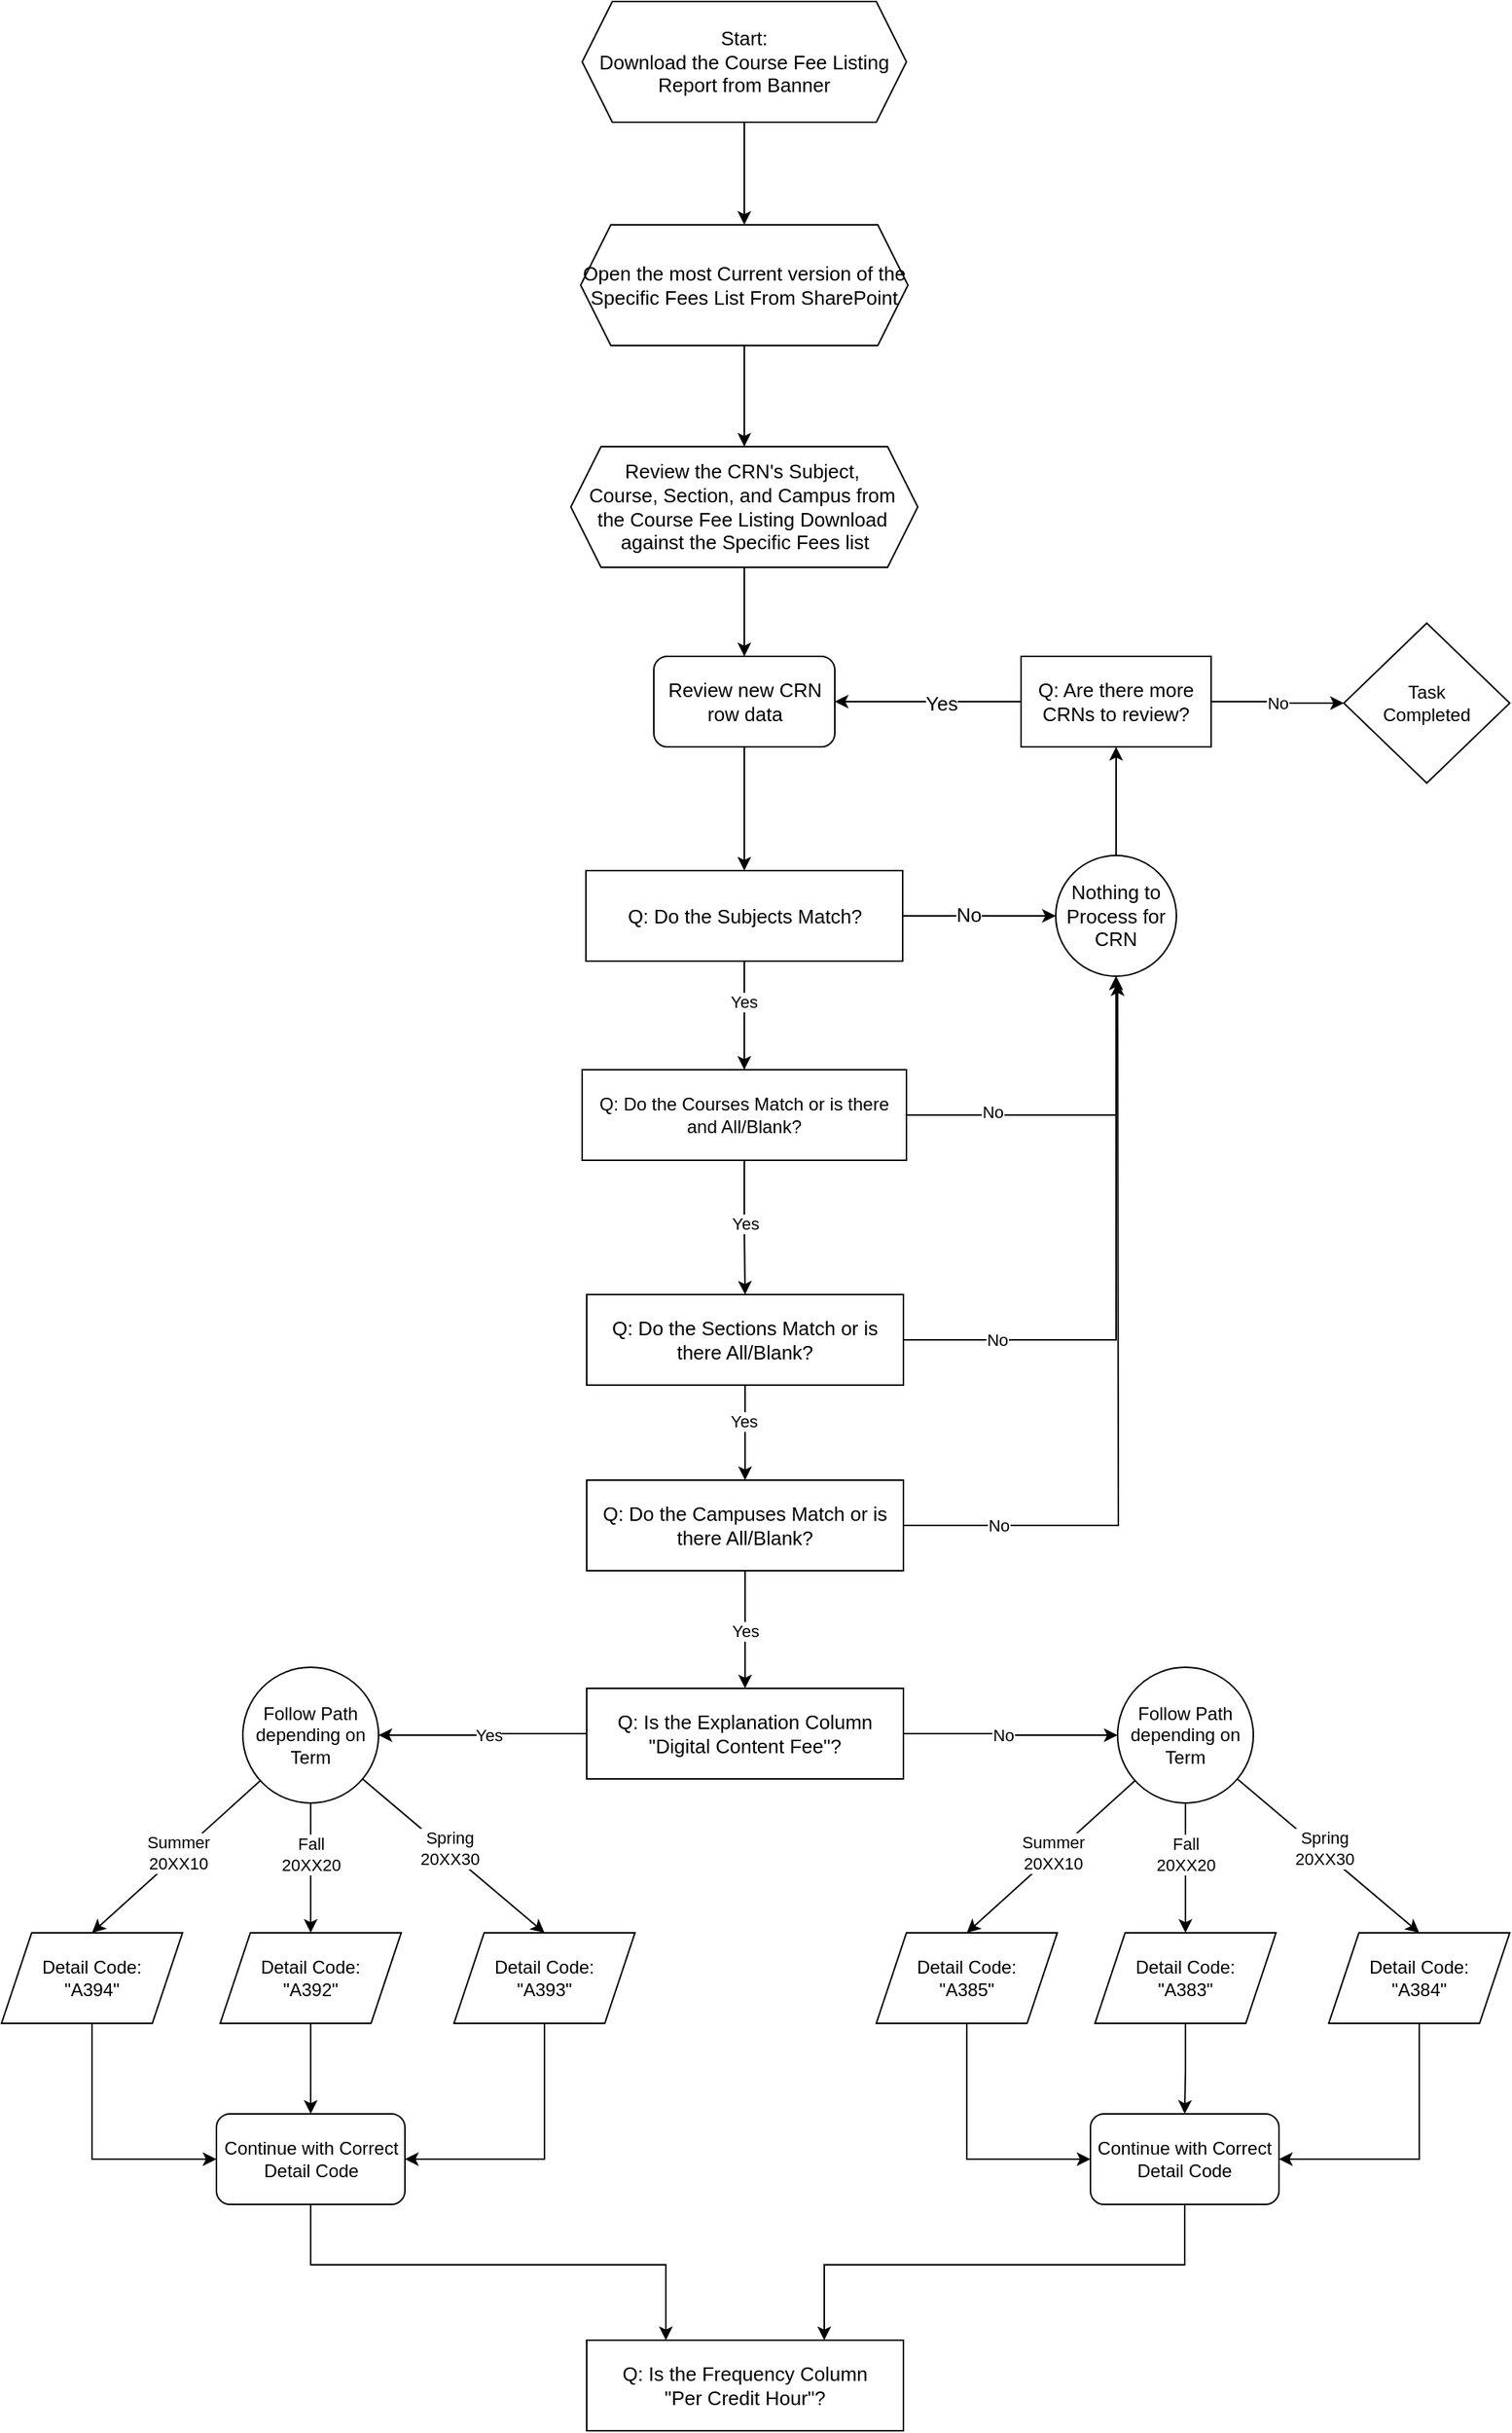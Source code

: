<mxfile version="27.1.3">
  <diagram name="Page-1" id="Fy1r2IXZ9v4l79hZBatR">
    <mxGraphModel dx="2276" dy="743" grid="1" gridSize="10" guides="1" tooltips="1" connect="1" arrows="1" fold="1" page="1" pageScale="1" pageWidth="850" pageHeight="1100" math="0" shadow="0">
      <root>
        <mxCell id="0" />
        <mxCell id="1" parent="0" />
        <mxCell id="SXvU554oP_KsTAu_gEnV-11" style="edgeStyle=orthogonalEdgeStyle;rounded=0;orthogonalLoop=1;jettySize=auto;html=1;entryX=0;entryY=0.5;entryDx=0;entryDy=0;fontSize=13;" edge="1" parent="1" source="v3ATiPwjfi1gJON-RTef-1" target="SXvU554oP_KsTAu_gEnV-10">
          <mxGeometry relative="1" as="geometry" />
        </mxCell>
        <mxCell id="SXvU554oP_KsTAu_gEnV-16" value="No" style="edgeLabel;html=1;align=center;verticalAlign=middle;resizable=0;points=[];fontSize=13;" vertex="1" connectable="0" parent="SXvU554oP_KsTAu_gEnV-11">
          <mxGeometry x="-0.14" y="1" relative="1" as="geometry">
            <mxPoint as="offset" />
          </mxGeometry>
        </mxCell>
        <mxCell id="SXvU554oP_KsTAu_gEnV-20" style="edgeStyle=orthogonalEdgeStyle;rounded=0;orthogonalLoop=1;jettySize=auto;html=1;entryX=0.5;entryY=0;entryDx=0;entryDy=0;" edge="1" parent="1" source="v3ATiPwjfi1gJON-RTef-1" target="SXvU554oP_KsTAu_gEnV-19">
          <mxGeometry relative="1" as="geometry" />
        </mxCell>
        <mxCell id="SXvU554oP_KsTAu_gEnV-21" value="Yes" style="edgeLabel;html=1;align=center;verticalAlign=middle;resizable=0;points=[];" vertex="1" connectable="0" parent="SXvU554oP_KsTAu_gEnV-20">
          <mxGeometry x="-0.259" y="2" relative="1" as="geometry">
            <mxPoint x="-3" as="offset" />
          </mxGeometry>
        </mxCell>
        <mxCell id="v3ATiPwjfi1gJON-RTef-1" value="Q: Do the Subjects Match?" style="rounded=0;whiteSpace=wrap;html=1;fontSize=13;" parent="1" vertex="1">
          <mxGeometry x="327.5" y="576" width="210" height="60" as="geometry" />
        </mxCell>
        <mxCell id="v3ATiPwjfi1gJON-RTef-4" style="edgeStyle=orthogonalEdgeStyle;rounded=0;orthogonalLoop=1;jettySize=auto;html=1;entryX=0.5;entryY=0;entryDx=0;entryDy=0;fontSize=13;" parent="1" source="v3ATiPwjfi1gJON-RTef-2" target="v3ATiPwjfi1gJON-RTef-3" edge="1">
          <mxGeometry relative="1" as="geometry" />
        </mxCell>
        <mxCell id="v3ATiPwjfi1gJON-RTef-2" value="Start:&lt;div&gt;Download the Course Fee Listing Report from Banner&lt;/div&gt;" style="shape=hexagon;perimeter=hexagonPerimeter2;whiteSpace=wrap;html=1;fixedSize=1;fontSize=13;" parent="1" vertex="1">
          <mxGeometry x="325" width="215" height="80" as="geometry" />
        </mxCell>
        <mxCell id="v3ATiPwjfi1gJON-RTef-6" style="edgeStyle=orthogonalEdgeStyle;rounded=0;orthogonalLoop=1;jettySize=auto;html=1;entryX=0.5;entryY=0;entryDx=0;entryDy=0;fontSize=13;" parent="1" source="v3ATiPwjfi1gJON-RTef-3" target="v3ATiPwjfi1gJON-RTef-5" edge="1">
          <mxGeometry relative="1" as="geometry" />
        </mxCell>
        <mxCell id="v3ATiPwjfi1gJON-RTef-3" value="Open the most Current version of the Specific Fees List From SharePoint" style="shape=hexagon;perimeter=hexagonPerimeter2;whiteSpace=wrap;html=1;fixedSize=1;fontSize=13;" parent="1" vertex="1">
          <mxGeometry x="324" y="148" width="217" height="80" as="geometry" />
        </mxCell>
        <mxCell id="SXvU554oP_KsTAu_gEnV-6" style="edgeStyle=orthogonalEdgeStyle;rounded=0;orthogonalLoop=1;jettySize=auto;html=1;entryX=0.5;entryY=0;entryDx=0;entryDy=0;fontSize=13;" edge="1" parent="1" source="v3ATiPwjfi1gJON-RTef-5" target="SXvU554oP_KsTAu_gEnV-5">
          <mxGeometry relative="1" as="geometry" />
        </mxCell>
        <mxCell id="v3ATiPwjfi1gJON-RTef-5" value="Review the CRN&#39;s Subject,&amp;nbsp;&lt;div&gt;Course, Section, and Campus from&amp;nbsp;&lt;/div&gt;&lt;div&gt;the Course Fee Listing Download&amp;nbsp;&lt;/div&gt;&lt;div&gt;against the Specific Fees list&lt;/div&gt;" style="shape=hexagon;perimeter=hexagonPerimeter2;whiteSpace=wrap;html=1;fixedSize=1;fontSize=13;" parent="1" vertex="1">
          <mxGeometry x="317.5" y="295" width="230" height="80" as="geometry" />
        </mxCell>
        <mxCell id="SXvU554oP_KsTAu_gEnV-7" style="edgeStyle=orthogonalEdgeStyle;rounded=0;orthogonalLoop=1;jettySize=auto;html=1;entryX=0.5;entryY=0;entryDx=0;entryDy=0;fontSize=13;" edge="1" parent="1" source="SXvU554oP_KsTAu_gEnV-5" target="v3ATiPwjfi1gJON-RTef-1">
          <mxGeometry relative="1" as="geometry" />
        </mxCell>
        <mxCell id="SXvU554oP_KsTAu_gEnV-5" value="Review new CRN&lt;div&gt;row data&lt;/div&gt;" style="rounded=1;whiteSpace=wrap;html=1;fontSize=13;" vertex="1" parent="1">
          <mxGeometry x="372.5" y="434" width="120" height="60" as="geometry" />
        </mxCell>
        <mxCell id="SXvU554oP_KsTAu_gEnV-13" style="edgeStyle=orthogonalEdgeStyle;rounded=0;orthogonalLoop=1;jettySize=auto;html=1;entryX=0.5;entryY=1;entryDx=0;entryDy=0;fontSize=13;" edge="1" parent="1" source="SXvU554oP_KsTAu_gEnV-10" target="SXvU554oP_KsTAu_gEnV-12">
          <mxGeometry relative="1" as="geometry" />
        </mxCell>
        <mxCell id="SXvU554oP_KsTAu_gEnV-10" value="Nothing to Process for CRN" style="ellipse;whiteSpace=wrap;html=1;aspect=fixed;fontSize=13;" vertex="1" parent="1">
          <mxGeometry x="639" y="566" width="80" height="80" as="geometry" />
        </mxCell>
        <mxCell id="SXvU554oP_KsTAu_gEnV-14" style="edgeStyle=orthogonalEdgeStyle;rounded=0;orthogonalLoop=1;jettySize=auto;html=1;entryX=1;entryY=0.5;entryDx=0;entryDy=0;fontSize=13;" edge="1" parent="1" source="SXvU554oP_KsTAu_gEnV-12" target="SXvU554oP_KsTAu_gEnV-5">
          <mxGeometry relative="1" as="geometry" />
        </mxCell>
        <mxCell id="SXvU554oP_KsTAu_gEnV-15" value="Yes" style="edgeLabel;html=1;align=center;verticalAlign=middle;resizable=0;points=[];fontSize=13;" vertex="1" connectable="0" parent="SXvU554oP_KsTAu_gEnV-14">
          <mxGeometry x="-0.139" y="5" relative="1" as="geometry">
            <mxPoint y="-4" as="offset" />
          </mxGeometry>
        </mxCell>
        <mxCell id="SXvU554oP_KsTAu_gEnV-17" value="No" style="edgeStyle=orthogonalEdgeStyle;rounded=0;orthogonalLoop=1;jettySize=auto;html=1;" edge="1" parent="1" source="SXvU554oP_KsTAu_gEnV-12" target="SXvU554oP_KsTAu_gEnV-18">
          <mxGeometry relative="1" as="geometry">
            <mxPoint x="870" y="464" as="targetPoint" />
          </mxGeometry>
        </mxCell>
        <mxCell id="SXvU554oP_KsTAu_gEnV-12" value="Q: Are there more CRNs to review?" style="rounded=0;whiteSpace=wrap;html=1;fontSize=13;" vertex="1" parent="1">
          <mxGeometry x="616" y="434" width="126" height="60" as="geometry" />
        </mxCell>
        <mxCell id="SXvU554oP_KsTAu_gEnV-18" value="Task&lt;div&gt;Completed&lt;/div&gt;" style="rhombus;whiteSpace=wrap;html=1;" vertex="1" parent="1">
          <mxGeometry x="830" y="412" width="110" height="106" as="geometry" />
        </mxCell>
        <mxCell id="SXvU554oP_KsTAu_gEnV-23" style="edgeStyle=orthogonalEdgeStyle;rounded=0;orthogonalLoop=1;jettySize=auto;html=1;entryX=0.5;entryY=0;entryDx=0;entryDy=0;" edge="1" parent="1" source="SXvU554oP_KsTAu_gEnV-19" target="SXvU554oP_KsTAu_gEnV-22">
          <mxGeometry relative="1" as="geometry" />
        </mxCell>
        <mxCell id="SXvU554oP_KsTAu_gEnV-24" value="Yes" style="edgeLabel;html=1;align=center;verticalAlign=middle;resizable=0;points=[];" vertex="1" connectable="0" parent="SXvU554oP_KsTAu_gEnV-23">
          <mxGeometry x="-0.076" y="4" relative="1" as="geometry">
            <mxPoint x="-4" as="offset" />
          </mxGeometry>
        </mxCell>
        <mxCell id="SXvU554oP_KsTAu_gEnV-25" style="edgeStyle=orthogonalEdgeStyle;rounded=0;orthogonalLoop=1;jettySize=auto;html=1;entryX=0.5;entryY=1;entryDx=0;entryDy=0;" edge="1" parent="1" source="SXvU554oP_KsTAu_gEnV-19" target="SXvU554oP_KsTAu_gEnV-10">
          <mxGeometry relative="1" as="geometry" />
        </mxCell>
        <mxCell id="SXvU554oP_KsTAu_gEnV-26" value="No" style="edgeLabel;html=1;align=center;verticalAlign=middle;resizable=0;points=[];" vertex="1" connectable="0" parent="SXvU554oP_KsTAu_gEnV-25">
          <mxGeometry x="-0.283" y="2" relative="1" as="geometry">
            <mxPoint x="-26" as="offset" />
          </mxGeometry>
        </mxCell>
        <mxCell id="SXvU554oP_KsTAu_gEnV-19" value="Q: Do the Courses Match or is there and All/Blank?" style="rounded=0;whiteSpace=wrap;html=1;" vertex="1" parent="1">
          <mxGeometry x="325" y="708" width="215" height="60" as="geometry" />
        </mxCell>
        <mxCell id="SXvU554oP_KsTAu_gEnV-27" style="edgeStyle=orthogonalEdgeStyle;rounded=0;orthogonalLoop=1;jettySize=auto;html=1;entryX=0.5;entryY=1;entryDx=0;entryDy=0;" edge="1" parent="1" source="SXvU554oP_KsTAu_gEnV-22" target="SXvU554oP_KsTAu_gEnV-10">
          <mxGeometry relative="1" as="geometry" />
        </mxCell>
        <mxCell id="SXvU554oP_KsTAu_gEnV-28" value="No" style="edgeLabel;html=1;align=center;verticalAlign=middle;resizable=0;points=[];" vertex="1" connectable="0" parent="SXvU554oP_KsTAu_gEnV-27">
          <mxGeometry x="-0.787" y="-1" relative="1" as="geometry">
            <mxPoint x="21" y="-1" as="offset" />
          </mxGeometry>
        </mxCell>
        <mxCell id="SXvU554oP_KsTAu_gEnV-30" style="edgeStyle=orthogonalEdgeStyle;rounded=0;orthogonalLoop=1;jettySize=auto;html=1;entryX=0.5;entryY=0;entryDx=0;entryDy=0;" edge="1" parent="1" source="SXvU554oP_KsTAu_gEnV-22" target="SXvU554oP_KsTAu_gEnV-29">
          <mxGeometry relative="1" as="geometry" />
        </mxCell>
        <mxCell id="SXvU554oP_KsTAu_gEnV-33" value="Yes" style="edgeLabel;html=1;align=center;verticalAlign=middle;resizable=0;points=[];" vertex="1" connectable="0" parent="SXvU554oP_KsTAu_gEnV-30">
          <mxGeometry x="-0.238" y="-1" relative="1" as="geometry">
            <mxPoint as="offset" />
          </mxGeometry>
        </mxCell>
        <mxCell id="SXvU554oP_KsTAu_gEnV-22" value="Q: Do the Sections Match or is there All/Blank?" style="rounded=0;whiteSpace=wrap;html=1;fontSize=13;" vertex="1" parent="1">
          <mxGeometry x="328" y="857" width="210" height="60" as="geometry" />
        </mxCell>
        <mxCell id="SXvU554oP_KsTAu_gEnV-31" style="edgeStyle=orthogonalEdgeStyle;rounded=0;orthogonalLoop=1;jettySize=auto;html=1;" edge="1" parent="1" source="SXvU554oP_KsTAu_gEnV-29">
          <mxGeometry relative="1" as="geometry">
            <mxPoint x="680" y="650" as="targetPoint" />
          </mxGeometry>
        </mxCell>
        <mxCell id="SXvU554oP_KsTAu_gEnV-32" value="No" style="edgeLabel;html=1;align=center;verticalAlign=middle;resizable=0;points=[];" vertex="1" connectable="0" parent="SXvU554oP_KsTAu_gEnV-31">
          <mxGeometry x="-0.749" y="-3" relative="1" as="geometry">
            <mxPoint y="-3" as="offset" />
          </mxGeometry>
        </mxCell>
        <mxCell id="SXvU554oP_KsTAu_gEnV-35" style="edgeStyle=orthogonalEdgeStyle;rounded=0;orthogonalLoop=1;jettySize=auto;html=1;entryX=0.5;entryY=0;entryDx=0;entryDy=0;" edge="1" parent="1" source="SXvU554oP_KsTAu_gEnV-29" target="SXvU554oP_KsTAu_gEnV-34">
          <mxGeometry relative="1" as="geometry" />
        </mxCell>
        <mxCell id="SXvU554oP_KsTAu_gEnV-36" value="Yes" style="edgeLabel;html=1;align=center;verticalAlign=middle;resizable=0;points=[];" vertex="1" connectable="0" parent="SXvU554oP_KsTAu_gEnV-35">
          <mxGeometry x="0.009" y="3" relative="1" as="geometry">
            <mxPoint x="-3" as="offset" />
          </mxGeometry>
        </mxCell>
        <mxCell id="SXvU554oP_KsTAu_gEnV-29" value="Q: Do the Campuses Match or is there All/Blank?" style="rounded=0;whiteSpace=wrap;html=1;fontSize=13;" vertex="1" parent="1">
          <mxGeometry x="328" y="980" width="210" height="60" as="geometry" />
        </mxCell>
        <mxCell id="SXvU554oP_KsTAu_gEnV-39" style="edgeStyle=orthogonalEdgeStyle;rounded=0;orthogonalLoop=1;jettySize=auto;html=1;entryX=1;entryY=0.5;entryDx=0;entryDy=0;" edge="1" parent="1" source="SXvU554oP_KsTAu_gEnV-34" target="SXvU554oP_KsTAu_gEnV-38">
          <mxGeometry relative="1" as="geometry" />
        </mxCell>
        <mxCell id="SXvU554oP_KsTAu_gEnV-42" value="Yes" style="edgeLabel;html=1;align=center;verticalAlign=middle;resizable=0;points=[];" vertex="1" connectable="0" parent="SXvU554oP_KsTAu_gEnV-39">
          <mxGeometry x="-0.074" y="7" relative="1" as="geometry">
            <mxPoint x="-1" y="-6" as="offset" />
          </mxGeometry>
        </mxCell>
        <mxCell id="SXvU554oP_KsTAu_gEnV-41" style="edgeStyle=orthogonalEdgeStyle;rounded=0;orthogonalLoop=1;jettySize=auto;html=1;entryX=0;entryY=0.5;entryDx=0;entryDy=0;" edge="1" parent="1" source="SXvU554oP_KsTAu_gEnV-34" target="SXvU554oP_KsTAu_gEnV-61">
          <mxGeometry relative="1" as="geometry">
            <mxPoint x="630" y="1149" as="targetPoint" />
          </mxGeometry>
        </mxCell>
        <mxCell id="SXvU554oP_KsTAu_gEnV-43" value="No" style="edgeLabel;html=1;align=center;verticalAlign=middle;resizable=0;points=[];" vertex="1" connectable="0" parent="SXvU554oP_KsTAu_gEnV-41">
          <mxGeometry x="-0.082" y="-4" relative="1" as="geometry">
            <mxPoint y="-3" as="offset" />
          </mxGeometry>
        </mxCell>
        <mxCell id="SXvU554oP_KsTAu_gEnV-34" value="Q: Is the Explanation Column&lt;div&gt;&quot;Digital Content Fee&quot;?&lt;/div&gt;" style="rounded=0;whiteSpace=wrap;html=1;fontSize=13;" vertex="1" parent="1">
          <mxGeometry x="328" y="1118" width="210" height="60" as="geometry" />
        </mxCell>
        <mxCell id="SXvU554oP_KsTAu_gEnV-45" style="rounded=0;orthogonalLoop=1;jettySize=auto;html=1;entryX=0.5;entryY=0;entryDx=0;entryDy=0;" edge="1" parent="1" source="SXvU554oP_KsTAu_gEnV-38" target="SXvU554oP_KsTAu_gEnV-44">
          <mxGeometry relative="1" as="geometry" />
        </mxCell>
        <mxCell id="SXvU554oP_KsTAu_gEnV-46" value="Summer&lt;div&gt;20XX10&lt;/div&gt;" style="edgeLabel;html=1;align=center;verticalAlign=middle;resizable=0;points=[];" vertex="1" connectable="0" parent="SXvU554oP_KsTAu_gEnV-45">
          <mxGeometry x="0.215" relative="1" as="geometry">
            <mxPoint x="13" y="-14" as="offset" />
          </mxGeometry>
        </mxCell>
        <mxCell id="SXvU554oP_KsTAu_gEnV-50" style="rounded=0;orthogonalLoop=1;jettySize=auto;html=1;entryX=0.5;entryY=0;entryDx=0;entryDy=0;" edge="1" parent="1" source="SXvU554oP_KsTAu_gEnV-38" target="SXvU554oP_KsTAu_gEnV-49">
          <mxGeometry relative="1" as="geometry" />
        </mxCell>
        <mxCell id="SXvU554oP_KsTAu_gEnV-53" value="Spring&lt;div&gt;20XX30&lt;/div&gt;" style="edgeLabel;html=1;align=center;verticalAlign=middle;resizable=0;points=[];" vertex="1" connectable="0" parent="SXvU554oP_KsTAu_gEnV-50">
          <mxGeometry x="-0.189" y="4" relative="1" as="geometry">
            <mxPoint x="6" y="7" as="offset" />
          </mxGeometry>
        </mxCell>
        <mxCell id="SXvU554oP_KsTAu_gEnV-51" style="edgeStyle=orthogonalEdgeStyle;rounded=0;orthogonalLoop=1;jettySize=auto;html=1;entryX=0.5;entryY=0;entryDx=0;entryDy=0;" edge="1" parent="1" source="SXvU554oP_KsTAu_gEnV-38" target="SXvU554oP_KsTAu_gEnV-48">
          <mxGeometry relative="1" as="geometry" />
        </mxCell>
        <mxCell id="SXvU554oP_KsTAu_gEnV-52" value="Fall&lt;div&gt;20XX20&lt;/div&gt;" style="edgeLabel;html=1;align=center;verticalAlign=middle;resizable=0;points=[];" vertex="1" connectable="0" parent="SXvU554oP_KsTAu_gEnV-51">
          <mxGeometry x="-0.101" relative="1" as="geometry">
            <mxPoint y="-5" as="offset" />
          </mxGeometry>
        </mxCell>
        <mxCell id="SXvU554oP_KsTAu_gEnV-38" value="Follow Path depending on Term" style="ellipse;whiteSpace=wrap;html=1;aspect=fixed;" vertex="1" parent="1">
          <mxGeometry x="100" y="1104" width="90" height="90" as="geometry" />
        </mxCell>
        <mxCell id="SXvU554oP_KsTAu_gEnV-66" style="edgeStyle=orthogonalEdgeStyle;rounded=0;orthogonalLoop=1;jettySize=auto;html=1;entryX=0;entryY=0.5;entryDx=0;entryDy=0;" edge="1" parent="1" source="SXvU554oP_KsTAu_gEnV-44" target="SXvU554oP_KsTAu_gEnV-65">
          <mxGeometry relative="1" as="geometry">
            <Array as="points">
              <mxPoint y="1430" />
            </Array>
          </mxGeometry>
        </mxCell>
        <mxCell id="SXvU554oP_KsTAu_gEnV-44" value="Detail Code:&lt;div&gt;&quot;A394&quot;&lt;/div&gt;" style="shape=parallelogram;perimeter=parallelogramPerimeter;whiteSpace=wrap;html=1;fixedSize=1;" vertex="1" parent="1">
          <mxGeometry x="-60" y="1280" width="120" height="60" as="geometry" />
        </mxCell>
        <mxCell id="SXvU554oP_KsTAu_gEnV-67" style="edgeStyle=orthogonalEdgeStyle;rounded=0;orthogonalLoop=1;jettySize=auto;html=1;entryX=0.5;entryY=0;entryDx=0;entryDy=0;" edge="1" parent="1" source="SXvU554oP_KsTAu_gEnV-48" target="SXvU554oP_KsTAu_gEnV-65">
          <mxGeometry relative="1" as="geometry" />
        </mxCell>
        <mxCell id="SXvU554oP_KsTAu_gEnV-48" value="Detail Code:&lt;div&gt;&quot;A392&quot;&lt;/div&gt;" style="shape=parallelogram;perimeter=parallelogramPerimeter;whiteSpace=wrap;html=1;fixedSize=1;" vertex="1" parent="1">
          <mxGeometry x="85" y="1280" width="120" height="60" as="geometry" />
        </mxCell>
        <mxCell id="SXvU554oP_KsTAu_gEnV-68" style="edgeStyle=orthogonalEdgeStyle;rounded=0;orthogonalLoop=1;jettySize=auto;html=1;entryX=1;entryY=0.5;entryDx=0;entryDy=0;" edge="1" parent="1" source="SXvU554oP_KsTAu_gEnV-49" target="SXvU554oP_KsTAu_gEnV-65">
          <mxGeometry relative="1" as="geometry">
            <Array as="points">
              <mxPoint x="300" y="1430" />
            </Array>
          </mxGeometry>
        </mxCell>
        <mxCell id="SXvU554oP_KsTAu_gEnV-49" value="Detail Code:&lt;div&gt;&quot;A393&quot;&lt;/div&gt;" style="shape=parallelogram;perimeter=parallelogramPerimeter;whiteSpace=wrap;html=1;fixedSize=1;" vertex="1" parent="1">
          <mxGeometry x="240" y="1280" width="120" height="60" as="geometry" />
        </mxCell>
        <mxCell id="SXvU554oP_KsTAu_gEnV-55" style="rounded=0;orthogonalLoop=1;jettySize=auto;html=1;entryX=0.5;entryY=0;entryDx=0;entryDy=0;" edge="1" parent="1" source="SXvU554oP_KsTAu_gEnV-61" target="SXvU554oP_KsTAu_gEnV-62">
          <mxGeometry relative="1" as="geometry" />
        </mxCell>
        <mxCell id="SXvU554oP_KsTAu_gEnV-56" value="Summer&lt;div&gt;20XX10&lt;/div&gt;" style="edgeLabel;html=1;align=center;verticalAlign=middle;resizable=0;points=[];" vertex="1" connectable="0" parent="SXvU554oP_KsTAu_gEnV-55">
          <mxGeometry x="0.215" relative="1" as="geometry">
            <mxPoint x="13" y="-14" as="offset" />
          </mxGeometry>
        </mxCell>
        <mxCell id="SXvU554oP_KsTAu_gEnV-57" style="rounded=0;orthogonalLoop=1;jettySize=auto;html=1;entryX=0.5;entryY=0;entryDx=0;entryDy=0;" edge="1" parent="1" source="SXvU554oP_KsTAu_gEnV-61" target="SXvU554oP_KsTAu_gEnV-64">
          <mxGeometry relative="1" as="geometry" />
        </mxCell>
        <mxCell id="SXvU554oP_KsTAu_gEnV-58" value="Spring&lt;div&gt;20XX30&lt;/div&gt;" style="edgeLabel;html=1;align=center;verticalAlign=middle;resizable=0;points=[];" vertex="1" connectable="0" parent="SXvU554oP_KsTAu_gEnV-57">
          <mxGeometry x="-0.189" y="4" relative="1" as="geometry">
            <mxPoint x="6" y="7" as="offset" />
          </mxGeometry>
        </mxCell>
        <mxCell id="SXvU554oP_KsTAu_gEnV-59" style="edgeStyle=orthogonalEdgeStyle;rounded=0;orthogonalLoop=1;jettySize=auto;html=1;entryX=0.5;entryY=0;entryDx=0;entryDy=0;" edge="1" parent="1" source="SXvU554oP_KsTAu_gEnV-61" target="SXvU554oP_KsTAu_gEnV-63">
          <mxGeometry relative="1" as="geometry" />
        </mxCell>
        <mxCell id="SXvU554oP_KsTAu_gEnV-60" value="Fall&lt;div&gt;20XX20&lt;/div&gt;" style="edgeLabel;html=1;align=center;verticalAlign=middle;resizable=0;points=[];" vertex="1" connectable="0" parent="SXvU554oP_KsTAu_gEnV-59">
          <mxGeometry x="-0.101" relative="1" as="geometry">
            <mxPoint y="-5" as="offset" />
          </mxGeometry>
        </mxCell>
        <mxCell id="SXvU554oP_KsTAu_gEnV-61" value="Follow Path depending on Term" style="ellipse;whiteSpace=wrap;html=1;aspect=fixed;" vertex="1" parent="1">
          <mxGeometry x="680" y="1104" width="90" height="90" as="geometry" />
        </mxCell>
        <mxCell id="SXvU554oP_KsTAu_gEnV-70" style="edgeStyle=orthogonalEdgeStyle;rounded=0;orthogonalLoop=1;jettySize=auto;html=1;entryX=0;entryY=0.5;entryDx=0;entryDy=0;" edge="1" parent="1" source="SXvU554oP_KsTAu_gEnV-62" target="SXvU554oP_KsTAu_gEnV-69">
          <mxGeometry relative="1" as="geometry">
            <Array as="points">
              <mxPoint x="580" y="1430" />
            </Array>
          </mxGeometry>
        </mxCell>
        <mxCell id="SXvU554oP_KsTAu_gEnV-62" value="Detail Code:&lt;div&gt;&quot;A385&quot;&lt;/div&gt;" style="shape=parallelogram;perimeter=parallelogramPerimeter;whiteSpace=wrap;html=1;fixedSize=1;" vertex="1" parent="1">
          <mxGeometry x="520" y="1280" width="120" height="60" as="geometry" />
        </mxCell>
        <mxCell id="SXvU554oP_KsTAu_gEnV-71" style="edgeStyle=orthogonalEdgeStyle;rounded=0;orthogonalLoop=1;jettySize=auto;html=1;entryX=0.5;entryY=0;entryDx=0;entryDy=0;" edge="1" parent="1" source="SXvU554oP_KsTAu_gEnV-63" target="SXvU554oP_KsTAu_gEnV-69">
          <mxGeometry relative="1" as="geometry" />
        </mxCell>
        <mxCell id="SXvU554oP_KsTAu_gEnV-63" value="Detail Code:&lt;div&gt;&quot;A383&quot;&lt;/div&gt;" style="shape=parallelogram;perimeter=parallelogramPerimeter;whiteSpace=wrap;html=1;fixedSize=1;" vertex="1" parent="1">
          <mxGeometry x="665" y="1280" width="120" height="60" as="geometry" />
        </mxCell>
        <mxCell id="SXvU554oP_KsTAu_gEnV-72" style="edgeStyle=orthogonalEdgeStyle;rounded=0;orthogonalLoop=1;jettySize=auto;html=1;entryX=1;entryY=0.5;entryDx=0;entryDy=0;" edge="1" parent="1" source="SXvU554oP_KsTAu_gEnV-64" target="SXvU554oP_KsTAu_gEnV-69">
          <mxGeometry relative="1" as="geometry">
            <Array as="points">
              <mxPoint x="880" y="1430" />
            </Array>
          </mxGeometry>
        </mxCell>
        <mxCell id="SXvU554oP_KsTAu_gEnV-64" value="Detail Code:&lt;div&gt;&quot;A384&quot;&lt;/div&gt;" style="shape=parallelogram;perimeter=parallelogramPerimeter;whiteSpace=wrap;html=1;fixedSize=1;" vertex="1" parent="1">
          <mxGeometry x="820" y="1280" width="120" height="60" as="geometry" />
        </mxCell>
        <mxCell id="SXvU554oP_KsTAu_gEnV-76" style="edgeStyle=orthogonalEdgeStyle;rounded=0;orthogonalLoop=1;jettySize=auto;html=1;entryX=0.25;entryY=0;entryDx=0;entryDy=0;" edge="1" parent="1" source="SXvU554oP_KsTAu_gEnV-65" target="SXvU554oP_KsTAu_gEnV-73">
          <mxGeometry relative="1" as="geometry">
            <Array as="points">
              <mxPoint x="145" y="1500" />
              <mxPoint x="381" y="1500" />
            </Array>
          </mxGeometry>
        </mxCell>
        <mxCell id="SXvU554oP_KsTAu_gEnV-65" value="Continue with Correct Detail Code" style="rounded=1;whiteSpace=wrap;html=1;" vertex="1" parent="1">
          <mxGeometry x="82.5" y="1400" width="125" height="60" as="geometry" />
        </mxCell>
        <mxCell id="SXvU554oP_KsTAu_gEnV-77" style="edgeStyle=orthogonalEdgeStyle;rounded=0;orthogonalLoop=1;jettySize=auto;html=1;entryX=0.75;entryY=0;entryDx=0;entryDy=0;" edge="1" parent="1" source="SXvU554oP_KsTAu_gEnV-69" target="SXvU554oP_KsTAu_gEnV-73">
          <mxGeometry relative="1" as="geometry">
            <Array as="points">
              <mxPoint x="725" y="1500" />
              <mxPoint x="486" y="1500" />
            </Array>
          </mxGeometry>
        </mxCell>
        <mxCell id="SXvU554oP_KsTAu_gEnV-69" value="Continue with Correct Detail Code" style="rounded=1;whiteSpace=wrap;html=1;" vertex="1" parent="1">
          <mxGeometry x="662" y="1400" width="125" height="60" as="geometry" />
        </mxCell>
        <mxCell id="SXvU554oP_KsTAu_gEnV-73" value="Q: Is the Frequency Column&lt;div&gt;&quot;Per Credit Hour&quot;?&lt;/div&gt;" style="rounded=0;whiteSpace=wrap;html=1;fontSize=13;" vertex="1" parent="1">
          <mxGeometry x="328" y="1550" width="210" height="60" as="geometry" />
        </mxCell>
      </root>
    </mxGraphModel>
  </diagram>
</mxfile>
